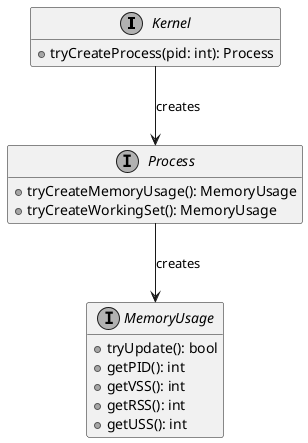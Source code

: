 @startuml

skinparam monochrome true

interface Kernel {
  + tryCreateProcess(pid: int): Process
}
hide Kernel fields

Kernel --> Process: creates

interface Process {
  + tryCreateMemoryUsage(): MemoryUsage
  + tryCreateWorkingSet(): MemoryUsage
}
hide Process fields

Process --> MemoryUsage: creates

interface MemoryUsage {
  + tryUpdate(): bool
  + getPID(): int
  + getVSS(): int
  + getRSS(): int
  + getUSS(): int
}
hide MemoryUsage fields

@enduml